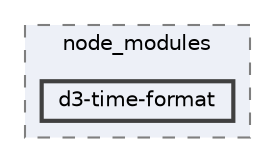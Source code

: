 digraph "C:/Users/arisc/OneDrive/Documents/GitHub/FINAL/EcoEats-Project/node_modules/d3-time-format"
{
 // LATEX_PDF_SIZE
  bgcolor="transparent";
  edge [fontname=Helvetica,fontsize=10,labelfontname=Helvetica,labelfontsize=10];
  node [fontname=Helvetica,fontsize=10,shape=box,height=0.2,width=0.4];
  compound=true
  subgraph clusterdir_5091f2b68170d33f954320199e2fed0a {
    graph [ bgcolor="#edf0f7", pencolor="grey50", label="node_modules", fontname=Helvetica,fontsize=10 style="filled,dashed", URL="dir_5091f2b68170d33f954320199e2fed0a.html",tooltip=""]
  dir_0f766dd17d737c6c06fad1cfd64eee12 [label="d3-time-format", fillcolor="#edf0f7", color="grey25", style="filled,bold", URL="dir_0f766dd17d737c6c06fad1cfd64eee12.html",tooltip=""];
  }
}
